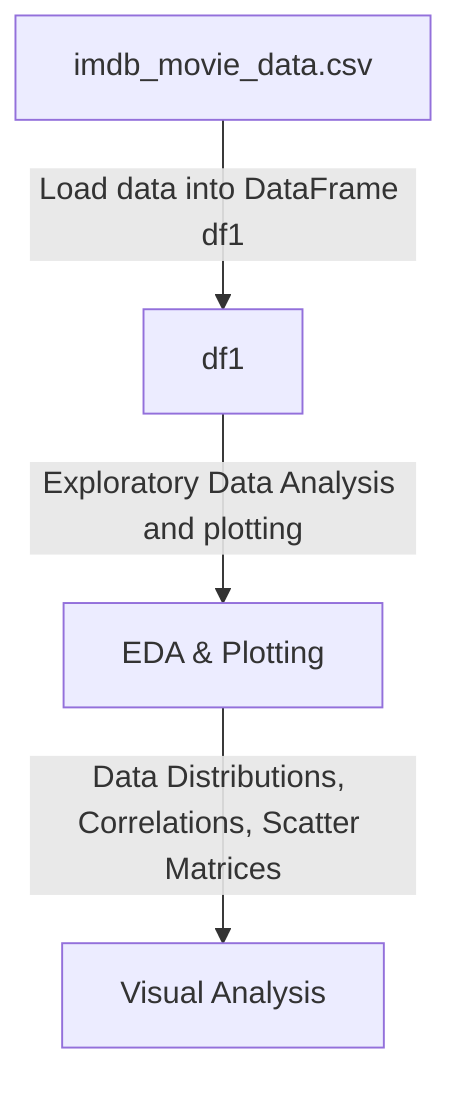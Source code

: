flowchart TD
    %% Node for data source imdb_movie_data.csv
    A["imdb_movie_data.csv"] --> |"Load data into DataFrame df1"| B["df1"]
    %% Node for exploratory data analysis and plotting
    B --> |"Exploratory Data Analysis and plotting"| C["EDA & Plotting"]
    %% EDA and Plotting Usage
    C --> |"Data Distributions, Correlations, Scatter Matrices"| D["Visual Analysis"]